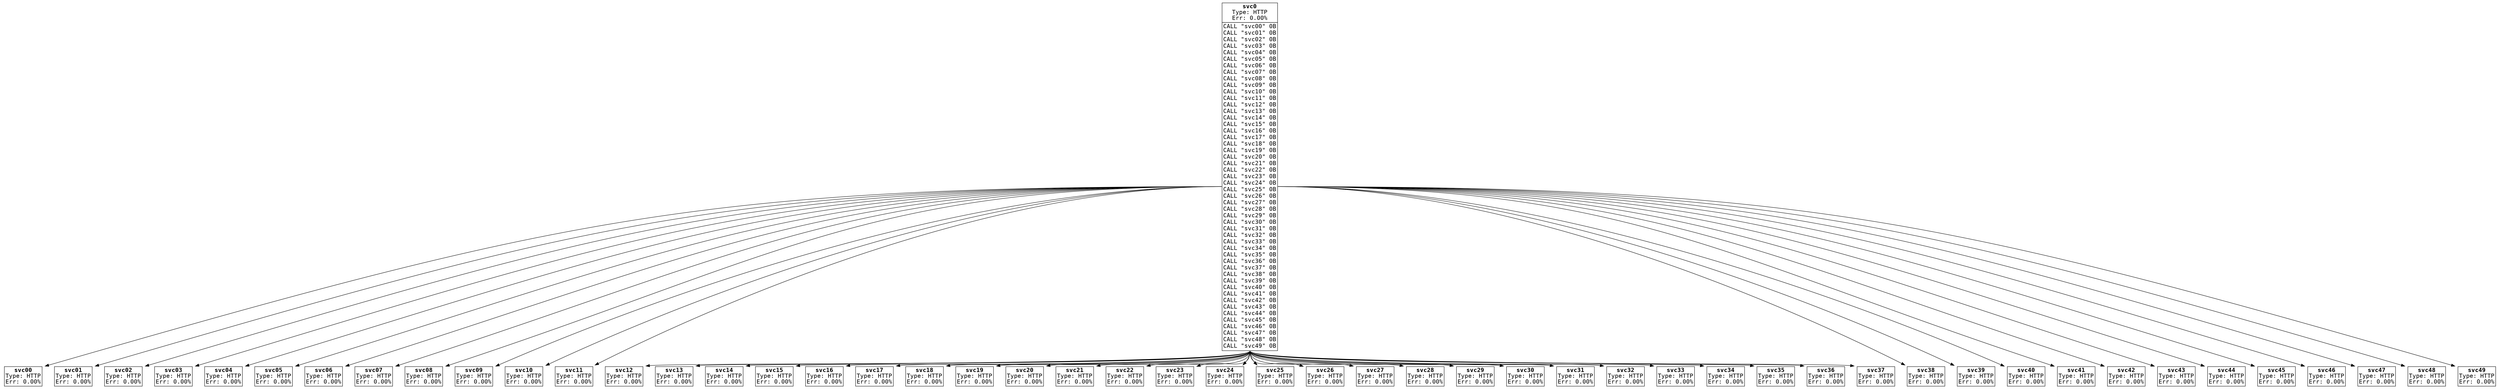digraph {
  node [
    fontsize = "16"
    fontname = "courier"
    shape = plaintext
  ];

  svc0 [label=<
<TABLE BORDER="0" CELLBORDER="1" CELLSPACING="0">
  <TR><TD><B>svc0</B><BR />Type: HTTP<BR />Err: 0.00%</TD></TR>
  <TR><TD PORT="0">CALL "svc00" 0B<BR />CALL "svc01" 0B<BR />CALL "svc02" 0B<BR />CALL "svc03" 0B<BR />CALL "svc04" 0B<BR />CALL "svc05" 0B<BR />CALL "svc06" 0B<BR />CALL "svc07" 0B<BR />CALL "svc08" 0B<BR />CALL "svc09" 0B<BR />CALL "svc10" 0B<BR />CALL "svc11" 0B<BR />CALL "svc12" 0B<BR />CALL "svc13" 0B<BR />CALL "svc14" 0B<BR />CALL "svc15" 0B<BR />CALL "svc16" 0B<BR />CALL "svc17" 0B<BR />CALL "svc18" 0B<BR />CALL "svc19" 0B<BR />CALL "svc20" 0B<BR />CALL "svc21" 0B<BR />CALL "svc22" 0B<BR />CALL "svc23" 0B<BR />CALL "svc24" 0B<BR />CALL "svc25" 0B<BR />CALL "svc26" 0B<BR />CALL "svc27" 0B<BR />CALL "svc28" 0B<BR />CALL "svc29" 0B<BR />CALL "svc30" 0B<BR />CALL "svc31" 0B<BR />CALL "svc32" 0B<BR />CALL "svc33" 0B<BR />CALL "svc34" 0B<BR />CALL "svc35" 0B<BR />CALL "svc36" 0B<BR />CALL "svc37" 0B<BR />CALL "svc38" 0B<BR />CALL "svc39" 0B<BR />CALL "svc40" 0B<BR />CALL "svc41" 0B<BR />CALL "svc42" 0B<BR />CALL "svc43" 0B<BR />CALL "svc44" 0B<BR />CALL "svc45" 0B<BR />CALL "svc46" 0B<BR />CALL "svc47" 0B<BR />CALL "svc48" 0B<BR />CALL "svc49" 0B</TD></TR>
</TABLE>>];

  svc00 [label=<
<TABLE BORDER="0" CELLBORDER="1" CELLSPACING="0">
  <TR><TD><B>svc00</B><BR />Type: HTTP<BR />Err: 0.00%</TD></TR>
</TABLE>>];

  svc01 [label=<
<TABLE BORDER="0" CELLBORDER="1" CELLSPACING="0">
  <TR><TD><B>svc01</B><BR />Type: HTTP<BR />Err: 0.00%</TD></TR>
</TABLE>>];

  svc02 [label=<
<TABLE BORDER="0" CELLBORDER="1" CELLSPACING="0">
  <TR><TD><B>svc02</B><BR />Type: HTTP<BR />Err: 0.00%</TD></TR>
</TABLE>>];

  svc03 [label=<
<TABLE BORDER="0" CELLBORDER="1" CELLSPACING="0">
  <TR><TD><B>svc03</B><BR />Type: HTTP<BR />Err: 0.00%</TD></TR>
</TABLE>>];

  svc04 [label=<
<TABLE BORDER="0" CELLBORDER="1" CELLSPACING="0">
  <TR><TD><B>svc04</B><BR />Type: HTTP<BR />Err: 0.00%</TD></TR>
</TABLE>>];

  svc05 [label=<
<TABLE BORDER="0" CELLBORDER="1" CELLSPACING="0">
  <TR><TD><B>svc05</B><BR />Type: HTTP<BR />Err: 0.00%</TD></TR>
</TABLE>>];

  svc06 [label=<
<TABLE BORDER="0" CELLBORDER="1" CELLSPACING="0">
  <TR><TD><B>svc06</B><BR />Type: HTTP<BR />Err: 0.00%</TD></TR>
</TABLE>>];

  svc07 [label=<
<TABLE BORDER="0" CELLBORDER="1" CELLSPACING="0">
  <TR><TD><B>svc07</B><BR />Type: HTTP<BR />Err: 0.00%</TD></TR>
</TABLE>>];

  svc08 [label=<
<TABLE BORDER="0" CELLBORDER="1" CELLSPACING="0">
  <TR><TD><B>svc08</B><BR />Type: HTTP<BR />Err: 0.00%</TD></TR>
</TABLE>>];

  svc09 [label=<
<TABLE BORDER="0" CELLBORDER="1" CELLSPACING="0">
  <TR><TD><B>svc09</B><BR />Type: HTTP<BR />Err: 0.00%</TD></TR>
</TABLE>>];

  svc10 [label=<
<TABLE BORDER="0" CELLBORDER="1" CELLSPACING="0">
  <TR><TD><B>svc10</B><BR />Type: HTTP<BR />Err: 0.00%</TD></TR>
</TABLE>>];

  svc11 [label=<
<TABLE BORDER="0" CELLBORDER="1" CELLSPACING="0">
  <TR><TD><B>svc11</B><BR />Type: HTTP<BR />Err: 0.00%</TD></TR>
</TABLE>>];

  svc12 [label=<
<TABLE BORDER="0" CELLBORDER="1" CELLSPACING="0">
  <TR><TD><B>svc12</B><BR />Type: HTTP<BR />Err: 0.00%</TD></TR>
</TABLE>>];

  svc13 [label=<
<TABLE BORDER="0" CELLBORDER="1" CELLSPACING="0">
  <TR><TD><B>svc13</B><BR />Type: HTTP<BR />Err: 0.00%</TD></TR>
</TABLE>>];

  svc14 [label=<
<TABLE BORDER="0" CELLBORDER="1" CELLSPACING="0">
  <TR><TD><B>svc14</B><BR />Type: HTTP<BR />Err: 0.00%</TD></TR>
</TABLE>>];

  svc15 [label=<
<TABLE BORDER="0" CELLBORDER="1" CELLSPACING="0">
  <TR><TD><B>svc15</B><BR />Type: HTTP<BR />Err: 0.00%</TD></TR>
</TABLE>>];

  svc16 [label=<
<TABLE BORDER="0" CELLBORDER="1" CELLSPACING="0">
  <TR><TD><B>svc16</B><BR />Type: HTTP<BR />Err: 0.00%</TD></TR>
</TABLE>>];

  svc17 [label=<
<TABLE BORDER="0" CELLBORDER="1" CELLSPACING="0">
  <TR><TD><B>svc17</B><BR />Type: HTTP<BR />Err: 0.00%</TD></TR>
</TABLE>>];

  svc18 [label=<
<TABLE BORDER="0" CELLBORDER="1" CELLSPACING="0">
  <TR><TD><B>svc18</B><BR />Type: HTTP<BR />Err: 0.00%</TD></TR>
</TABLE>>];

  svc19 [label=<
<TABLE BORDER="0" CELLBORDER="1" CELLSPACING="0">
  <TR><TD><B>svc19</B><BR />Type: HTTP<BR />Err: 0.00%</TD></TR>
</TABLE>>];

  svc20 [label=<
<TABLE BORDER="0" CELLBORDER="1" CELLSPACING="0">
  <TR><TD><B>svc20</B><BR />Type: HTTP<BR />Err: 0.00%</TD></TR>
</TABLE>>];

  svc21 [label=<
<TABLE BORDER="0" CELLBORDER="1" CELLSPACING="0">
  <TR><TD><B>svc21</B><BR />Type: HTTP<BR />Err: 0.00%</TD></TR>
</TABLE>>];

  svc22 [label=<
<TABLE BORDER="0" CELLBORDER="1" CELLSPACING="0">
  <TR><TD><B>svc22</B><BR />Type: HTTP<BR />Err: 0.00%</TD></TR>
</TABLE>>];

  svc23 [label=<
<TABLE BORDER="0" CELLBORDER="1" CELLSPACING="0">
  <TR><TD><B>svc23</B><BR />Type: HTTP<BR />Err: 0.00%</TD></TR>
</TABLE>>];

  svc24 [label=<
<TABLE BORDER="0" CELLBORDER="1" CELLSPACING="0">
  <TR><TD><B>svc24</B><BR />Type: HTTP<BR />Err: 0.00%</TD></TR>
</TABLE>>];

  svc25 [label=<
<TABLE BORDER="0" CELLBORDER="1" CELLSPACING="0">
  <TR><TD><B>svc25</B><BR />Type: HTTP<BR />Err: 0.00%</TD></TR>
</TABLE>>];

  svc26 [label=<
<TABLE BORDER="0" CELLBORDER="1" CELLSPACING="0">
  <TR><TD><B>svc26</B><BR />Type: HTTP<BR />Err: 0.00%</TD></TR>
</TABLE>>];

  svc27 [label=<
<TABLE BORDER="0" CELLBORDER="1" CELLSPACING="0">
  <TR><TD><B>svc27</B><BR />Type: HTTP<BR />Err: 0.00%</TD></TR>
</TABLE>>];

  svc28 [label=<
<TABLE BORDER="0" CELLBORDER="1" CELLSPACING="0">
  <TR><TD><B>svc28</B><BR />Type: HTTP<BR />Err: 0.00%</TD></TR>
</TABLE>>];

  svc29 [label=<
<TABLE BORDER="0" CELLBORDER="1" CELLSPACING="0">
  <TR><TD><B>svc29</B><BR />Type: HTTP<BR />Err: 0.00%</TD></TR>
</TABLE>>];

  svc30 [label=<
<TABLE BORDER="0" CELLBORDER="1" CELLSPACING="0">
  <TR><TD><B>svc30</B><BR />Type: HTTP<BR />Err: 0.00%</TD></TR>
</TABLE>>];

  svc31 [label=<
<TABLE BORDER="0" CELLBORDER="1" CELLSPACING="0">
  <TR><TD><B>svc31</B><BR />Type: HTTP<BR />Err: 0.00%</TD></TR>
</TABLE>>];

  svc32 [label=<
<TABLE BORDER="0" CELLBORDER="1" CELLSPACING="0">
  <TR><TD><B>svc32</B><BR />Type: HTTP<BR />Err: 0.00%</TD></TR>
</TABLE>>];

  svc33 [label=<
<TABLE BORDER="0" CELLBORDER="1" CELLSPACING="0">
  <TR><TD><B>svc33</B><BR />Type: HTTP<BR />Err: 0.00%</TD></TR>
</TABLE>>];

  svc34 [label=<
<TABLE BORDER="0" CELLBORDER="1" CELLSPACING="0">
  <TR><TD><B>svc34</B><BR />Type: HTTP<BR />Err: 0.00%</TD></TR>
</TABLE>>];

  svc35 [label=<
<TABLE BORDER="0" CELLBORDER="1" CELLSPACING="0">
  <TR><TD><B>svc35</B><BR />Type: HTTP<BR />Err: 0.00%</TD></TR>
</TABLE>>];

  svc36 [label=<
<TABLE BORDER="0" CELLBORDER="1" CELLSPACING="0">
  <TR><TD><B>svc36</B><BR />Type: HTTP<BR />Err: 0.00%</TD></TR>
</TABLE>>];

  svc37 [label=<
<TABLE BORDER="0" CELLBORDER="1" CELLSPACING="0">
  <TR><TD><B>svc37</B><BR />Type: HTTP<BR />Err: 0.00%</TD></TR>
</TABLE>>];

  svc38 [label=<
<TABLE BORDER="0" CELLBORDER="1" CELLSPACING="0">
  <TR><TD><B>svc38</B><BR />Type: HTTP<BR />Err: 0.00%</TD></TR>
</TABLE>>];

  svc39 [label=<
<TABLE BORDER="0" CELLBORDER="1" CELLSPACING="0">
  <TR><TD><B>svc39</B><BR />Type: HTTP<BR />Err: 0.00%</TD></TR>
</TABLE>>];

  svc40 [label=<
<TABLE BORDER="0" CELLBORDER="1" CELLSPACING="0">
  <TR><TD><B>svc40</B><BR />Type: HTTP<BR />Err: 0.00%</TD></TR>
</TABLE>>];

  svc41 [label=<
<TABLE BORDER="0" CELLBORDER="1" CELLSPACING="0">
  <TR><TD><B>svc41</B><BR />Type: HTTP<BR />Err: 0.00%</TD></TR>
</TABLE>>];

  svc42 [label=<
<TABLE BORDER="0" CELLBORDER="1" CELLSPACING="0">
  <TR><TD><B>svc42</B><BR />Type: HTTP<BR />Err: 0.00%</TD></TR>
</TABLE>>];

  svc43 [label=<
<TABLE BORDER="0" CELLBORDER="1" CELLSPACING="0">
  <TR><TD><B>svc43</B><BR />Type: HTTP<BR />Err: 0.00%</TD></TR>
</TABLE>>];

  svc44 [label=<
<TABLE BORDER="0" CELLBORDER="1" CELLSPACING="0">
  <TR><TD><B>svc44</B><BR />Type: HTTP<BR />Err: 0.00%</TD></TR>
</TABLE>>];

  svc45 [label=<
<TABLE BORDER="0" CELLBORDER="1" CELLSPACING="0">
  <TR><TD><B>svc45</B><BR />Type: HTTP<BR />Err: 0.00%</TD></TR>
</TABLE>>];

  svc46 [label=<
<TABLE BORDER="0" CELLBORDER="1" CELLSPACING="0">
  <TR><TD><B>svc46</B><BR />Type: HTTP<BR />Err: 0.00%</TD></TR>
</TABLE>>];

  svc47 [label=<
<TABLE BORDER="0" CELLBORDER="1" CELLSPACING="0">
  <TR><TD><B>svc47</B><BR />Type: HTTP<BR />Err: 0.00%</TD></TR>
</TABLE>>];

  svc48 [label=<
<TABLE BORDER="0" CELLBORDER="1" CELLSPACING="0">
  <TR><TD><B>svc48</B><BR />Type: HTTP<BR />Err: 0.00%</TD></TR>
</TABLE>>];

  svc49 [label=<
<TABLE BORDER="0" CELLBORDER="1" CELLSPACING="0">
  <TR><TD><B>svc49</B><BR />Type: HTTP<BR />Err: 0.00%</TD></TR>
</TABLE>>];

  
  svc0:0 -> svc00
  svc0:0 -> svc01
  svc0:0 -> svc02
  svc0:0 -> svc03
  svc0:0 -> svc04
  svc0:0 -> svc05
  svc0:0 -> svc06
  svc0:0 -> svc07
  svc0:0 -> svc08
  svc0:0 -> svc09
  svc0:0 -> svc10
  svc0:0 -> svc11
  svc0:0 -> svc12
  svc0:0 -> svc13
  svc0:0 -> svc14
  svc0:0 -> svc15
  svc0:0 -> svc16
  svc0:0 -> svc17
  svc0:0 -> svc18
  svc0:0 -> svc19
  svc0:0 -> svc20
  svc0:0 -> svc21
  svc0:0 -> svc22
  svc0:0 -> svc23
  svc0:0 -> svc24
  svc0:0 -> svc25
  svc0:0 -> svc26
  svc0:0 -> svc27
  svc0:0 -> svc28
  svc0:0 -> svc29
  svc0:0 -> svc30
  svc0:0 -> svc31
  svc0:0 -> svc32
  svc0:0 -> svc33
  svc0:0 -> svc34
  svc0:0 -> svc35
  svc0:0 -> svc36
  svc0:0 -> svc37
  svc0:0 -> svc38
  svc0:0 -> svc39
  svc0:0 -> svc40
  svc0:0 -> svc41
  svc0:0 -> svc42
  svc0:0 -> svc43
  svc0:0 -> svc44
  svc0:0 -> svc45
  svc0:0 -> svc46
  svc0:0 -> svc47
  svc0:0 -> svc48
  svc0:0 -> svc49
}
